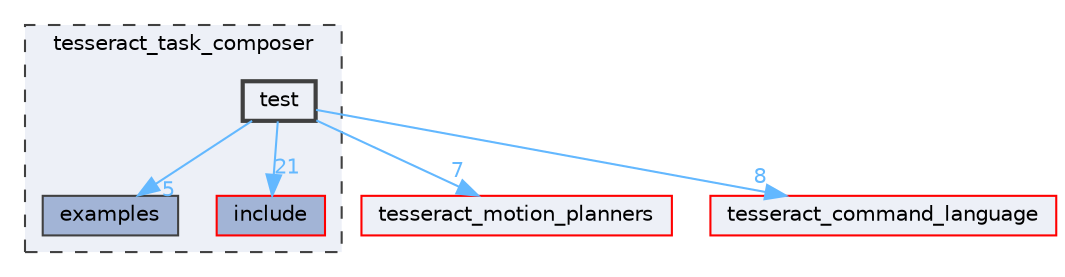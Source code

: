 digraph "tesseract_task_composer/test"
{
 // LATEX_PDF_SIZE
  bgcolor="transparent";
  edge [fontname=Helvetica,fontsize=10,labelfontname=Helvetica,labelfontsize=10];
  node [fontname=Helvetica,fontsize=10,shape=box,height=0.2,width=0.4];
  compound=true
  subgraph clusterdir_dab62c14a805f5de8181d99f6e7bbbf3 {
    graph [ bgcolor="#edf0f7", pencolor="grey25", label="tesseract_task_composer", fontname=Helvetica,fontsize=10 style="filled,dashed", URL="dir_dab62c14a805f5de8181d99f6e7bbbf3.html",tooltip=""]
  dir_833a4557011f51e5c5f4e09287da097f [label="examples", fillcolor="#a2b4d6", color="grey25", style="filled", URL="dir_833a4557011f51e5c5f4e09287da097f.html",tooltip=""];
  dir_ff05f754d9f00523f9dfe00daec97662 [label="include", fillcolor="#a2b4d6", color="red", style="filled", URL="dir_ff05f754d9f00523f9dfe00daec97662.html",tooltip=""];
  dir_198276ad61caf69b0d06f37b53f20e30 [label="test", fillcolor="#edf0f7", color="grey25", style="filled,bold", URL="dir_198276ad61caf69b0d06f37b53f20e30.html",tooltip=""];
  }
  dir_ae3a79ad3cbc8e5dda6288dc4d617504 [label="tesseract_motion_planners", fillcolor="#edf0f7", color="red", style="filled", URL="dir_ae3a79ad3cbc8e5dda6288dc4d617504.html",tooltip=""];
  dir_fa47c2fa9b13a12fc195f1b83854b816 [label="tesseract_command_language", fillcolor="#edf0f7", color="red", style="filled", URL="dir_fa47c2fa9b13a12fc195f1b83854b816.html",tooltip=""];
  dir_198276ad61caf69b0d06f37b53f20e30->dir_833a4557011f51e5c5f4e09287da097f [headlabel="5", labeldistance=1.5 headhref="dir_000080_000008.html" color="steelblue1" fontcolor="steelblue1"];
  dir_198276ad61caf69b0d06f37b53f20e30->dir_ae3a79ad3cbc8e5dda6288dc4d617504 [headlabel="7", labeldistance=1.5 headhref="dir_000080_000064.html" color="steelblue1" fontcolor="steelblue1"];
  dir_198276ad61caf69b0d06f37b53f20e30->dir_fa47c2fa9b13a12fc195f1b83854b816 [headlabel="8", labeldistance=1.5 headhref="dir_000080_000060.html" color="steelblue1" fontcolor="steelblue1"];
  dir_198276ad61caf69b0d06f37b53f20e30->dir_ff05f754d9f00523f9dfe00daec97662 [headlabel="21", labeldistance=1.5 headhref="dir_000080_000017.html" color="steelblue1" fontcolor="steelblue1"];
}
